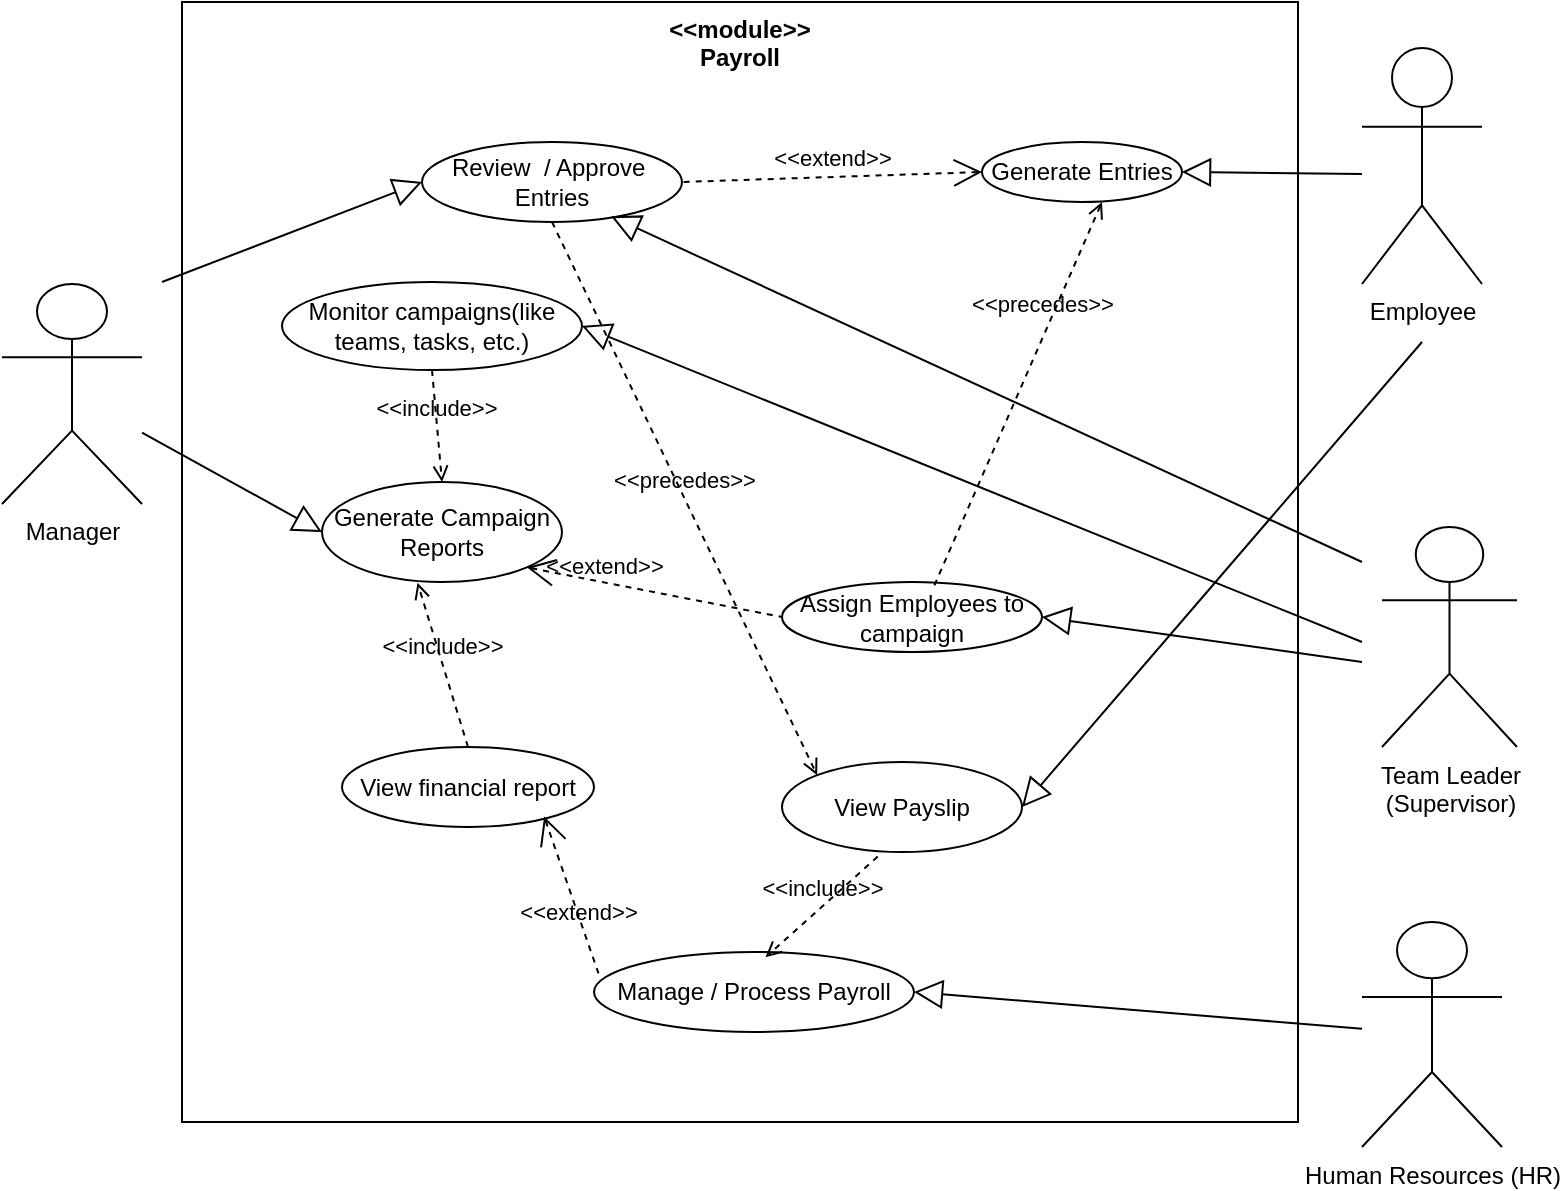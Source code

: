 <mxfile version="26.2.9">
  <diagram name="Page-1" id="kR0DXdecF1iSGSfxx1Rh">
    <mxGraphModel dx="1594" dy="713" grid="1" gridSize="10" guides="1" tooltips="1" connect="1" arrows="1" fold="1" page="1" pageScale="1" pageWidth="827" pageHeight="1169" math="0" shadow="0">
      <root>
        <mxCell id="0" />
        <mxCell id="1" parent="0" />
        <mxCell id="hogHbxseBKtBZCMJAR0p-1" value="&amp;nbsp; &amp;nbsp; &amp;lt;&amp;lt;module&amp;gt;&amp;gt;&amp;nbsp; &amp;nbsp;&amp;nbsp;&lt;div&gt;&lt;span style=&quot;background-color: transparent; color: light-dark(rgb(0, 0, 0), rgb(255, 255, 255));&quot;&gt;Payroll&lt;/span&gt;&lt;/div&gt;" style="shape=rect;html=1;verticalAlign=top;fontStyle=1;whiteSpace=wrap;align=center;" vertex="1" parent="1">
          <mxGeometry x="130" y="90" width="558" height="560" as="geometry" />
        </mxCell>
        <mxCell id="hogHbxseBKtBZCMJAR0p-2" value="Manager" style="shape=umlActor;html=1;verticalLabelPosition=bottom;verticalAlign=top;align=center;" vertex="1" parent="1">
          <mxGeometry x="40" y="231" width="70" height="110" as="geometry" />
        </mxCell>
        <mxCell id="hogHbxseBKtBZCMJAR0p-3" value="Employee" style="shape=umlActor;html=1;verticalLabelPosition=bottom;verticalAlign=top;align=center;" vertex="1" parent="1">
          <mxGeometry x="720" y="113" width="60" height="118" as="geometry" />
        </mxCell>
        <mxCell id="hogHbxseBKtBZCMJAR0p-4" value="Human Resources (HR)" style="shape=umlActor;html=1;verticalLabelPosition=bottom;verticalAlign=top;align=center;" vertex="1" parent="1">
          <mxGeometry x="720" y="550" width="70" height="112.5" as="geometry" />
        </mxCell>
        <mxCell id="hogHbxseBKtBZCMJAR0p-5" value="Generate Entries" style="ellipse;whiteSpace=wrap;html=1;" vertex="1" parent="1">
          <mxGeometry x="530" y="160" width="100" height="30" as="geometry" />
        </mxCell>
        <mxCell id="hogHbxseBKtBZCMJAR0p-6" value="Review&amp;nbsp; / Approve&amp;nbsp;&lt;div&gt;Entries&lt;/div&gt;" style="ellipse;whiteSpace=wrap;html=1;" vertex="1" parent="1">
          <mxGeometry x="250" y="160" width="130" height="40" as="geometry" />
        </mxCell>
        <mxCell id="hogHbxseBKtBZCMJAR0p-7" value="&amp;lt;&amp;lt;extend&amp;gt;&amp;gt;" style="edgeStyle=none;html=1;startArrow=open;endArrow=none;startSize=12;verticalAlign=bottom;dashed=1;labelBackgroundColor=none;rounded=0;entryX=1;entryY=0.5;entryDx=0;entryDy=0;exitX=0;exitY=0.5;exitDx=0;exitDy=0;" edge="1" parent="1" source="hogHbxseBKtBZCMJAR0p-5" target="hogHbxseBKtBZCMJAR0p-6">
          <mxGeometry width="160" relative="1" as="geometry">
            <mxPoint x="170" y="360" as="sourcePoint" />
            <mxPoint x="330" y="360" as="targetPoint" />
          </mxGeometry>
        </mxCell>
        <mxCell id="hogHbxseBKtBZCMJAR0p-8" value="Manage / Process Payroll" style="ellipse;whiteSpace=wrap;html=1;" vertex="1" parent="1">
          <mxGeometry x="336" y="565" width="160" height="40" as="geometry" />
        </mxCell>
        <mxCell id="hogHbxseBKtBZCMJAR0p-9" value="Team Leader&lt;br&gt;(Supervisor)" style="shape=umlActor;html=1;verticalLabelPosition=bottom;verticalAlign=top;align=center;" vertex="1" parent="1">
          <mxGeometry x="730" y="352.5" width="67.5" height="110" as="geometry" />
        </mxCell>
        <mxCell id="hogHbxseBKtBZCMJAR0p-10" value="Generate Campaign Reports" style="ellipse;whiteSpace=wrap;html=1;" vertex="1" parent="1">
          <mxGeometry x="200" y="330" width="120" height="50" as="geometry" />
        </mxCell>
        <mxCell id="hogHbxseBKtBZCMJAR0p-11" value="&amp;lt;&amp;lt;extend&amp;gt;&amp;gt;" style="edgeStyle=none;html=1;startArrow=open;endArrow=none;startSize=12;verticalAlign=bottom;dashed=1;labelBackgroundColor=none;rounded=0;entryX=0;entryY=0.5;entryDx=0;entryDy=0;exitX=1;exitY=1;exitDx=0;exitDy=0;" edge="1" parent="1" source="hogHbxseBKtBZCMJAR0p-10" target="hogHbxseBKtBZCMJAR0p-32">
          <mxGeometry x="-0.388" y="-1" width="160" relative="1" as="geometry">
            <mxPoint x="380" y="298" as="sourcePoint" />
            <mxPoint x="540" y="298" as="targetPoint" />
            <mxPoint as="offset" />
            <Array as="points" />
          </mxGeometry>
        </mxCell>
        <mxCell id="hogHbxseBKtBZCMJAR0p-12" value="View Payslip" style="ellipse;whiteSpace=wrap;html=1;" vertex="1" parent="1">
          <mxGeometry x="430" y="470" width="120" height="45" as="geometry" />
        </mxCell>
        <mxCell id="hogHbxseBKtBZCMJAR0p-15" value="View financial report" style="ellipse;whiteSpace=wrap;html=1;" vertex="1" parent="1">
          <mxGeometry x="210" y="462.5" width="126" height="40" as="geometry" />
        </mxCell>
        <mxCell id="hogHbxseBKtBZCMJAR0p-16" value="&amp;lt;&amp;lt;include&amp;gt;&amp;gt;" style="edgeStyle=none;html=1;endArrow=open;verticalAlign=bottom;dashed=1;labelBackgroundColor=none;rounded=0;exitX=0.5;exitY=0;exitDx=0;exitDy=0;entryX=0.398;entryY=1.008;entryDx=0;entryDy=0;entryPerimeter=0;" edge="1" parent="1" source="hogHbxseBKtBZCMJAR0p-15" target="hogHbxseBKtBZCMJAR0p-10">
          <mxGeometry width="160" relative="1" as="geometry">
            <mxPoint x="130" y="440" as="sourcePoint" />
            <mxPoint x="290" y="440" as="targetPoint" />
          </mxGeometry>
        </mxCell>
        <mxCell id="hogHbxseBKtBZCMJAR0p-18" value="" style="edgeStyle=none;html=1;endArrow=block;endFill=0;endSize=12;verticalAlign=bottom;rounded=0;entryX=0.728;entryY=0.93;entryDx=0;entryDy=0;entryPerimeter=0;" edge="1" parent="1" target="hogHbxseBKtBZCMJAR0p-6">
          <mxGeometry width="160" relative="1" as="geometry">
            <mxPoint x="720" y="370" as="sourcePoint" />
            <mxPoint x="350" y="200" as="targetPoint" />
          </mxGeometry>
        </mxCell>
        <mxCell id="hogHbxseBKtBZCMJAR0p-19" value="" style="edgeStyle=none;html=1;endArrow=block;endFill=0;endSize=12;verticalAlign=bottom;rounded=0;entryX=0;entryY=0.5;entryDx=0;entryDy=0;" edge="1" parent="1" target="hogHbxseBKtBZCMJAR0p-6">
          <mxGeometry width="160" relative="1" as="geometry">
            <mxPoint x="120" y="230" as="sourcePoint" />
            <mxPoint x="210" y="188" as="targetPoint" />
          </mxGeometry>
        </mxCell>
        <mxCell id="hogHbxseBKtBZCMJAR0p-20" value="" style="edgeStyle=none;html=1;endArrow=block;endFill=0;endSize=12;verticalAlign=bottom;rounded=0;entryX=1;entryY=0.5;entryDx=0;entryDy=0;" edge="1" parent="1" target="hogHbxseBKtBZCMJAR0p-5">
          <mxGeometry width="160" relative="1" as="geometry">
            <mxPoint x="720" y="176" as="sourcePoint" />
            <mxPoint x="570" y="176.02" as="targetPoint" />
          </mxGeometry>
        </mxCell>
        <mxCell id="hogHbxseBKtBZCMJAR0p-24" value="" style="edgeStyle=none;html=1;endArrow=block;endFill=0;endSize=12;verticalAlign=bottom;rounded=0;entryX=1;entryY=0.5;entryDx=0;entryDy=0;" edge="1" parent="1" source="hogHbxseBKtBZCMJAR0p-4" target="hogHbxseBKtBZCMJAR0p-8">
          <mxGeometry width="160" relative="1" as="geometry">
            <mxPoint x="608.02" y="768.475" as="sourcePoint" />
            <mxPoint x="540" y="610" as="targetPoint" />
          </mxGeometry>
        </mxCell>
        <mxCell id="hogHbxseBKtBZCMJAR0p-26" value="" style="edgeStyle=none;html=1;endArrow=block;endFill=0;endSize=12;verticalAlign=bottom;rounded=0;entryX=1;entryY=0.5;entryDx=0;entryDy=0;" edge="1" parent="1" target="hogHbxseBKtBZCMJAR0p-12">
          <mxGeometry width="160" relative="1" as="geometry">
            <mxPoint x="750" y="260" as="sourcePoint" />
            <mxPoint x="290" y="450" as="targetPoint" />
            <Array as="points" />
          </mxGeometry>
        </mxCell>
        <mxCell id="hogHbxseBKtBZCMJAR0p-27" value="Monitor campaigns(like teams, tasks, etc.)" style="ellipse;whiteSpace=wrap;html=1;" vertex="1" parent="1">
          <mxGeometry x="180" y="230" width="150" height="44" as="geometry" />
        </mxCell>
        <mxCell id="hogHbxseBKtBZCMJAR0p-28" value="" style="edgeStyle=none;html=1;endArrow=block;endFill=0;endSize=12;verticalAlign=bottom;rounded=0;entryX=0;entryY=0.5;entryDx=0;entryDy=0;" edge="1" parent="1" source="hogHbxseBKtBZCMJAR0p-2" target="hogHbxseBKtBZCMJAR0p-10">
          <mxGeometry width="160" relative="1" as="geometry">
            <mxPoint x="140" y="293.995" as="sourcePoint" />
            <mxPoint x="260" y="269.45" as="targetPoint" />
          </mxGeometry>
        </mxCell>
        <mxCell id="hogHbxseBKtBZCMJAR0p-29" value="&amp;lt;&amp;lt;include&amp;gt;&amp;gt;" style="edgeStyle=none;html=1;endArrow=open;verticalAlign=bottom;dashed=1;labelBackgroundColor=none;rounded=0;exitX=0.5;exitY=1;exitDx=0;exitDy=0;entryX=0.5;entryY=0;entryDx=0;entryDy=0;" edge="1" parent="1" source="hogHbxseBKtBZCMJAR0p-27" target="hogHbxseBKtBZCMJAR0p-10">
          <mxGeometry width="160" relative="1" as="geometry">
            <mxPoint x="10" y="510" as="sourcePoint" />
            <mxPoint x="290" y="320" as="targetPoint" />
          </mxGeometry>
        </mxCell>
        <mxCell id="hogHbxseBKtBZCMJAR0p-30" value="" style="edgeStyle=none;html=1;endArrow=block;endFill=0;endSize=12;verticalAlign=bottom;rounded=0;entryX=1;entryY=0.5;entryDx=0;entryDy=0;" edge="1" parent="1" target="hogHbxseBKtBZCMJAR0p-27">
          <mxGeometry width="160" relative="1" as="geometry">
            <mxPoint x="720" y="410" as="sourcePoint" />
            <mxPoint x="546.84" y="319.478" as="targetPoint" />
          </mxGeometry>
        </mxCell>
        <mxCell id="hogHbxseBKtBZCMJAR0p-31" value="" style="edgeStyle=none;html=1;endArrow=block;endFill=0;endSize=12;verticalAlign=bottom;rounded=0;entryX=1;entryY=0.5;entryDx=0;entryDy=0;" edge="1" parent="1" target="hogHbxseBKtBZCMJAR0p-32">
          <mxGeometry width="160" relative="1" as="geometry">
            <mxPoint x="720" y="420" as="sourcePoint" />
            <mxPoint x="580" y="410" as="targetPoint" />
          </mxGeometry>
        </mxCell>
        <mxCell id="hogHbxseBKtBZCMJAR0p-32" value="Assign Employees to campaign" style="ellipse;whiteSpace=wrap;html=1;" vertex="1" parent="1">
          <mxGeometry x="430" y="380" width="130" height="35" as="geometry" />
        </mxCell>
        <mxCell id="hogHbxseBKtBZCMJAR0p-33" style="edgeStyle=orthogonalEdgeStyle;rounded=0;orthogonalLoop=1;jettySize=auto;html=1;exitX=0.5;exitY=1;exitDx=0;exitDy=0;" edge="1" parent="1" source="hogHbxseBKtBZCMJAR0p-1" target="hogHbxseBKtBZCMJAR0p-1">
          <mxGeometry relative="1" as="geometry" />
        </mxCell>
        <mxCell id="hogHbxseBKtBZCMJAR0p-34" value="&amp;lt;&amp;lt;precedes&amp;gt;&amp;gt;" style="edgeStyle=none;html=1;endArrow=open;verticalAlign=bottom;dashed=1;labelBackgroundColor=none;rounded=0;entryX=0;entryY=0;entryDx=0;entryDy=0;exitX=0.5;exitY=1;exitDx=0;exitDy=0;" edge="1" parent="1" source="hogHbxseBKtBZCMJAR0p-6" target="hogHbxseBKtBZCMJAR0p-12">
          <mxGeometry width="160" relative="1" as="geometry">
            <mxPoint x="320" y="200" as="sourcePoint" />
            <mxPoint x="510" y="330" as="targetPoint" />
          </mxGeometry>
        </mxCell>
        <mxCell id="hogHbxseBKtBZCMJAR0p-35" value="&amp;lt;&amp;lt;precedes&amp;gt;&amp;gt;" style="edgeStyle=none;html=1;endArrow=open;verticalAlign=bottom;dashed=1;labelBackgroundColor=none;rounded=0;exitX=0.586;exitY=0.048;exitDx=0;exitDy=0;exitPerimeter=0;entryX=0.6;entryY=1;entryDx=0;entryDy=0;entryPerimeter=0;" edge="1" parent="1" source="hogHbxseBKtBZCMJAR0p-32" target="hogHbxseBKtBZCMJAR0p-5">
          <mxGeometry x="0.359" y="3" width="160" relative="1" as="geometry">
            <mxPoint x="548" y="150" as="sourcePoint" />
            <mxPoint x="720" y="462" as="targetPoint" />
            <mxPoint as="offset" />
          </mxGeometry>
        </mxCell>
        <mxCell id="hogHbxseBKtBZCMJAR0p-36" value="&amp;lt;&amp;lt;extend&amp;gt;&amp;gt;" style="edgeStyle=none;html=1;startArrow=open;endArrow=none;startSize=12;verticalAlign=bottom;dashed=1;labelBackgroundColor=none;rounded=0;exitX=0.802;exitY=0.868;exitDx=0;exitDy=0;exitPerimeter=0;entryX=0.014;entryY=0.267;entryDx=0;entryDy=0;entryPerimeter=0;" edge="1" parent="1" source="hogHbxseBKtBZCMJAR0p-15" target="hogHbxseBKtBZCMJAR0p-8">
          <mxGeometry x="0.429" y="-3" width="160" relative="1" as="geometry">
            <mxPoint x="360" y="530" as="sourcePoint" />
            <mxPoint x="520" y="530" as="targetPoint" />
            <mxPoint as="offset" />
          </mxGeometry>
        </mxCell>
        <mxCell id="hogHbxseBKtBZCMJAR0p-38" value="&amp;lt;&amp;lt;include&amp;gt;&amp;gt;" style="edgeStyle=none;html=1;endArrow=open;verticalAlign=bottom;dashed=1;labelBackgroundColor=none;rounded=0;exitX=0.399;exitY=1.051;exitDx=0;exitDy=0;exitPerimeter=0;entryX=0.536;entryY=0.067;entryDx=0;entryDy=0;entryPerimeter=0;" edge="1" parent="1" source="hogHbxseBKtBZCMJAR0p-12" target="hogHbxseBKtBZCMJAR0p-8">
          <mxGeometry width="160" relative="1" as="geometry">
            <mxPoint x="360" y="530" as="sourcePoint" />
            <mxPoint x="520" y="530" as="targetPoint" />
          </mxGeometry>
        </mxCell>
      </root>
    </mxGraphModel>
  </diagram>
</mxfile>
